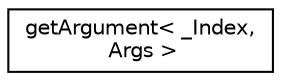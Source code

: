 digraph "Graphical Class Hierarchy"
{
 // LATEX_PDF_SIZE
  edge [fontname="Helvetica",fontsize="10",labelfontname="Helvetica",labelfontsize="10"];
  node [fontname="Helvetica",fontsize="10",shape=record];
  rankdir="LR";
  Node0 [label="getArgument\< _Index,\l Args \>",height=0.2,width=0.4,color="black", fillcolor="white", style="filled",URL="$d5/daf/structget_argument.htm",tooltip="Use getArgument<N, Args...>::Type to get the type of the Nth argument in Args."];
}
